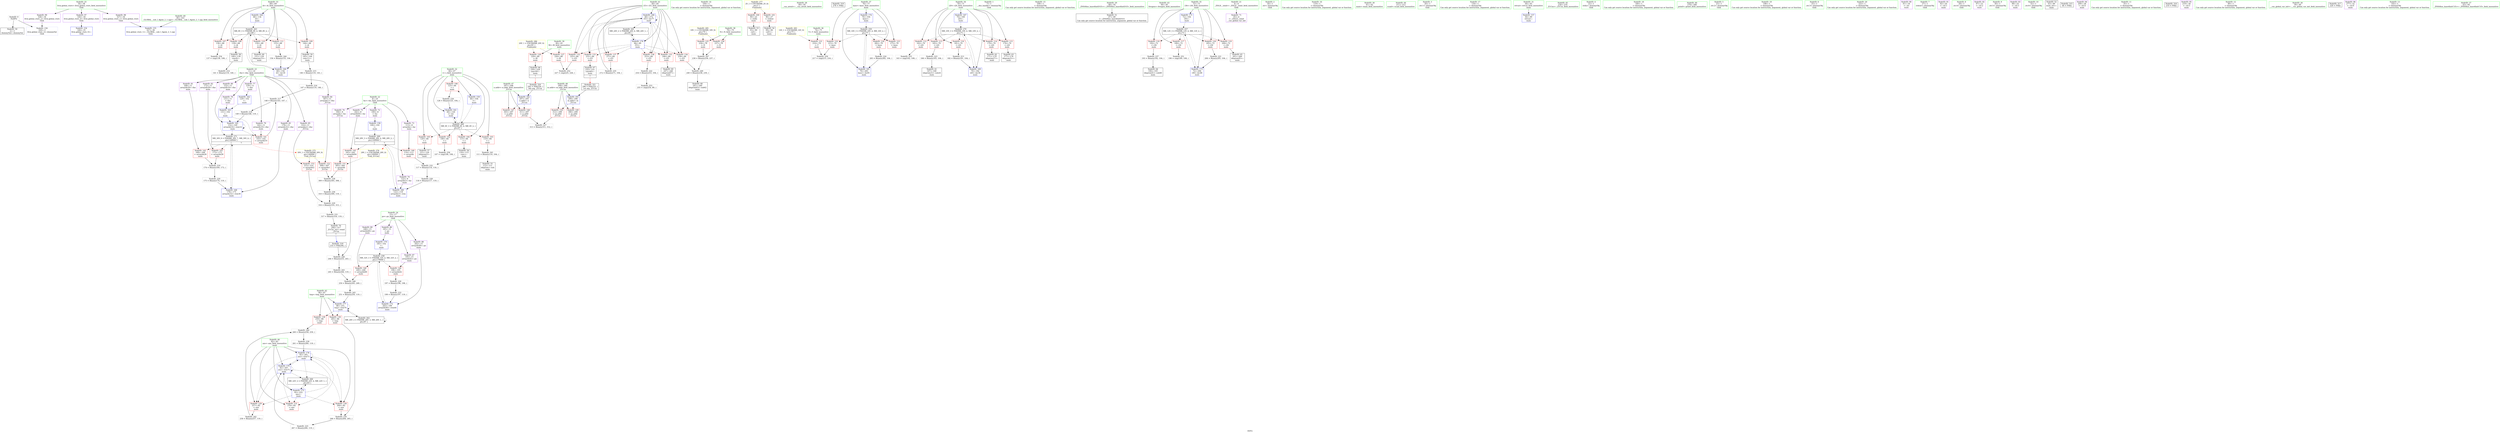 digraph "SVFG" {
	label="SVFG";

	Node0x559772ad4810 [shape=record,color=grey,label="{NodeID: 0\nNullPtr}"];
	Node0x559772ad4810 -> Node0x559772af4150[style=solid];
	Node0x559772ad4810 -> Node0x559772afa8e0[style=solid];
	Node0x559772b0df00 [shape=record,color=black,label="{NodeID: 263\nMR_8V_3 = PHI(MR_8V_4, MR_8V_2, )\npts\{69 \}\n}"];
	Node0x559772b0df00 -> Node0x559772af38e0[style=dashed];
	Node0x559772b0df00 -> Node0x559772af39b0[style=dashed];
	Node0x559772b0df00 -> Node0x559772af3a80[style=dashed];
	Node0x559772b0df00 -> Node0x559772af3b50[style=dashed];
	Node0x559772b0df00 -> Node0x559772af3c20[style=dashed];
	Node0x559772b0df00 -> Node0x559772afb130[style=dashed];
	Node0x559772afbc90 [shape=record,color=blue,label="{NodeID: 180\n84\<--272\ni55\<--inc77\nmain\n}"];
	Node0x559772afbc90 -> Node0x559772af9500[style=dashed];
	Node0x559772afbc90 -> Node0x559772af95d0[style=dashed];
	Node0x559772afbc90 -> Node0x559772af96a0[style=dashed];
	Node0x559772afbc90 -> Node0x559772af9770[style=dashed];
	Node0x559772afbc90 -> Node0x559772af9840[style=dashed];
	Node0x559772afbc90 -> Node0x559772af9910[style=dashed];
	Node0x559772afbc90 -> Node0x559772afbc90[style=dashed];
	Node0x559772afbc90 -> Node0x559772b0d500[style=dashed];
	Node0x559772af3030 [shape=record,color=purple,label="{NodeID: 97\n326\<--34\nllvm.global_ctors_0\<--llvm.global_ctors\nGlob }"];
	Node0x559772af3030 -> Node0x559772afa6e0[style=solid];
	Node0x559772ae46a0 [shape=record,color=green,label="{NodeID: 14\n104\<--1\n\<--dummyObj\nCan only get source location for instruction, argument, global var or function.}"];
	Node0x559772b11ec0 [shape=record,color=yellow,style=double,label="{NodeID: 277\n2V_1 = ENCHI(MR_2V_0)\npts\{1 \}\nFun[main]}"];
	Node0x559772b11ec0 -> Node0x559772af3330[style=dashed];
	Node0x559772b11ec0 -> Node0x559772af3400[style=dashed];
	Node0x559772af3c20 [shape=record,color=red,label="{NodeID: 111\n155\<--68\n\<--i4\nmain\n}"];
	Node0x559772af3c20 -> Node0x559772af7760[style=solid];
	Node0x559772af1dd0 [shape=record,color=green,label="{NodeID: 28\n49\<--50\n__cxa_atexit\<--__cxa_atexit_field_insensitive\n}"];
	Node0x559772af8f50 [shape=record,color=red,label="{NodeID: 125\n236\<--78\n\<--N\nmain\n}"];
	Node0x559772af8f50 -> Node0x559772af7be0[style=solid];
	Node0x559772af29c0 [shape=record,color=green,label="{NodeID: 42\n86\<--87\ntmp\<--tmp_field_insensitive\nmain\n}"];
	Node0x559772af29c0 -> Node0x559772af99e0[style=solid];
	Node0x559772af29c0 -> Node0x559772af9ab0[style=solid];
	Node0x559772af29c0 -> Node0x559772afba20[style=solid];
	Node0x559772aff830 [shape=record,color=grey,label="{NodeID: 222\n254 = Binary(253, 104, )\n}"];
	Node0x559772aff830 -> Node0x559772af84e0[style=solid];
	Node0x559772af9ab0 [shape=record,color=red,label="{NodeID: 139\n265\<--86\n\<--tmp\nmain\n}"];
	Node0x559772af9ab0 -> Node0x559772b00430[style=solid];
	Node0x559772af4690 [shape=record,color=black,label="{NodeID: 56\n116\<--115\nconv\<--\nmain\n}"];
	Node0x559772af4690 -> Node0x559772b00730[style=solid];
	Node0x559772b1fef0 [shape=record,color=black,label="{NodeID: 319\n278 = PHI()\n}"];
	Node0x559772b00d30 [shape=record,color=grey,label="{NodeID: 236\n310 = Binary(309, 119, )\n}"];
	Node0x559772b00d30 -> Node0x559772b002b0[style=solid];
	Node0x559772afa610 [shape=record,color=red,label="{NodeID: 153\n315\<--314\n\<--arrayidx2\n_Z1Cxx\n}"];
	Node0x559772afa610 -> Node0x559772b002b0[style=solid];
	Node0x559772af51f0 [shape=record,color=black,label="{NodeID: 70\n294\<--317\n_Z1Cxx_ret\<--rem4\n_Z1Cxx\n|{<s0>7}}"];
	Node0x559772af51f0:s0 -> Node0x559772b1fd00[style=solid,color=blue];
	Node0x559772af8060 [shape=record,color=grey,label="{NodeID: 250\n217 = cmp(215, 216, )\n}"];
	Node0x559772afb200 [shape=record,color=blue,label="{NodeID: 167\n70\<--160\ni20\<--\nmain\n}"];
	Node0x559772afb200 -> Node0x559772b10200[style=dashed];
	Node0x559772af5d50 [shape=record,color=purple,label="{NodeID: 84\n307\<--11\narrayidx1\<--ifac\n_Z1Cxx\n}"];
	Node0x559772af5d50 -> Node0x559772afa540[style=solid];
	Node0x559772ad8850 [shape=record,color=green,label="{NodeID: 1\n7\<--1\n__dso_handle\<--dummyObj\nGlob }"];
	Node0x559772afbd60 [shape=record,color=blue,label="{NodeID: 181\n76\<--283\nkase\<--inc81\nmain\n}"];
	Node0x559772afbd60 -> Node0x559772b0cb00[style=dashed];
	Node0x559772af3130 [shape=record,color=purple,label="{NodeID: 98\n327\<--34\nllvm.global_ctors_1\<--llvm.global_ctors\nGlob }"];
	Node0x559772af3130 -> Node0x559772afa7e0[style=solid];
	Node0x559772ae47a0 [shape=record,color=green,label="{NodeID: 15\n108\<--1\n\<--dummyObj\nCan only get source location for instruction, argument, global var or function.}"];
	Node0x559772af3cf0 [shape=record,color=red,label="{NodeID: 112\n162\<--70\n\<--i20\nmain\n}"];
	Node0x559772af3cf0 -> Node0x559772b039c0[style=solid];
	Node0x559772af1ed0 [shape=record,color=green,label="{NodeID: 29\n48\<--54\n_ZNSt8ios_base4InitD1Ev\<--_ZNSt8ios_base4InitD1Ev_field_insensitive\n}"];
	Node0x559772af1ed0 -> Node0x559772af4250[style=solid];
	Node0x559772af9020 [shape=record,color=red,label="{NodeID: 126\n237\<--78\n\<--N\nmain\n}"];
	Node0x559772af9020 -> Node0x559772af7be0[style=solid];
	Node0x559772af2a90 [shape=record,color=green,label="{NodeID: 43\n94\<--95\nfreopen\<--freopen_field_insensitive\n}"];
	Node0x559772aff9b0 [shape=record,color=grey,label="{NodeID: 223\n166 = Binary(165, 104, )\n}"];
	Node0x559772aff9b0 -> Node0x559772af4aa0[style=solid];
	Node0x559772af9b80 [shape=record,color=red,label="{NodeID: 140\n114\<--113\n\<--arrayidx\nmain\n}"];
	Node0x559772af9b80 -> Node0x559772b00730[style=solid];
	Node0x559772af4760 [shape=record,color=black,label="{NodeID: 57\n121\<--120\nidxprom2\<--\nmain\n}"];
	Node0x559772b1ffc0 [shape=record,color=black,label="{NodeID: 320\n295 = PHI(230, )\n0th arg _Z1Cxx }"];
	Node0x559772b1ffc0 -> Node0x559772afbe30[style=solid];
	Node0x559772b00eb0 [shape=record,color=grey,label="{NodeID: 237\n193 = Binary(192, 104, )\n}"];
	Node0x559772b00eb0 -> Node0x559772af4d10[style=solid];
	Node0x559772afa6e0 [shape=record,color=blue,label="{NodeID: 154\n326\<--35\nllvm.global_ctors_0\<--\nGlob }"];
	Node0x559772af52c0 [shape=record,color=purple,label="{NodeID: 71\n45\<--4\n\<--_ZStL8__ioinit\n__cxx_global_var_init\n}"];
	Node0x559772af81e0 [shape=record,color=grey,label="{NodeID: 251\n190 = cmp(189, 108, )\n}"];
	Node0x559772afb2d0 [shape=record,color=blue,label="{NodeID: 168\n178\<--175\narrayidx32\<--rem30\nmain\n}"];
	Node0x559772afb2d0 -> Node0x559772b10700[style=dashed];
	Node0x559772af5e20 [shape=record,color=purple,label="{NodeID: 85\n314\<--11\narrayidx2\<--ifac\n_Z1Cxx\n}"];
	Node0x559772af5e20 -> Node0x559772afa610[style=solid];
	Node0x559772ad5170 [shape=record,color=green,label="{NodeID: 2\n18\<--1\n.str\<--dummyObj\nGlob }"];
	Node0x559772afbe30 [shape=record,color=blue,label="{NodeID: 182\n297\<--295\nn.addr\<--n\n_Z1Cxx\n}"];
	Node0x559772afbe30 -> Node0x559772afa130[style=dashed];
	Node0x559772afbe30 -> Node0x559772afa200[style=dashed];
	Node0x559772af3230 [shape=record,color=purple,label="{NodeID: 99\n328\<--34\nllvm.global_ctors_2\<--llvm.global_ctors\nGlob }"];
	Node0x559772af3230 -> Node0x559772afa8e0[style=solid];
	Node0x559772ae48a0 [shape=record,color=green,label="{NodeID: 16\n119\<--1\n\<--dummyObj\nCan only get source location for instruction, argument, global var or function.}"];
	Node0x559772af3dc0 [shape=record,color=red,label="{NodeID: 113\n165\<--70\n\<--i20\nmain\n}"];
	Node0x559772af3dc0 -> Node0x559772aff9b0[style=solid];
	Node0x559772af1fd0 [shape=record,color=green,label="{NodeID: 30\n61\<--62\nmain\<--main_field_insensitive\n}"];
	Node0x559772af90f0 [shape=record,color=red,label="{NodeID: 127\n226\<--80\n\<--M\nmain\n}"];
	Node0x559772af90f0 -> Node0x559772af8360[style=solid];
	Node0x559772af2b90 [shape=record,color=green,label="{NodeID: 44\n211\<--212\nscanf\<--scanf_field_insensitive\n}"];
	Node0x559772affb30 [shape=record,color=grey,label="{NodeID: 224\n283 = Binary(282, 104, )\n}"];
	Node0x559772affb30 -> Node0x559772afbd60[style=solid];
	Node0x559772af9c50 [shape=record,color=red,label="{NodeID: 141\n143\<--142\n\<--arrayidx10\nmain\n}"];
	Node0x559772af9c50 -> Node0x559772aff0b0[style=solid];
	Node0x559772af4830 [shape=record,color=black,label="{NodeID: 58\n140\<--139\nconv8\<--\nmain\n}"];
	Node0x559772af4830 -> Node0x559772afec30[style=solid];
	Node0x559772b200f0 [shape=record,color=black,label="{NodeID: 321\n296 = PHI(232, )\n1st arg _Z1Cxx }"];
	Node0x559772b200f0 -> Node0x559772afbf00[style=solid];
	Node0x559772b01030 [shape=record,color=grey,label="{NodeID: 238\n309 = Binary(305, 308, )\n}"];
	Node0x559772b01030 -> Node0x559772b00d30[style=solid];
	Node0x559772afa7e0 [shape=record,color=blue,label="{NodeID: 155\n327\<--36\nllvm.global_ctors_1\<--_GLOBAL__sub_I_Aguin_2_1.cpp\nGlob }"];
	Node0x559772af5390 [shape=record,color=purple,label="{NodeID: 72\n100\<--8\n\<--fac\nmain\n}"];
	Node0x559772af5390 -> Node0x559772afaab0[style=solid];
	Node0x559772af8360 [shape=record,color=grey,label="{NodeID: 252\n227 = cmp(225, 226, )\n}"];
	Node0x559772afb3a0 [shape=record,color=blue,label="{NodeID: 169\n70\<--182\ni20\<--inc34\nmain\n}"];
	Node0x559772afb3a0 -> Node0x559772b10200[style=dashed];
	Node0x559772af5ef0 [shape=record,color=purple,label="{NodeID: 86\n185\<--15\n\<--po\nmain\n}"];
	Node0x559772af5ef0 -> Node0x559772afb470[style=solid];
	Node0x559772ad5200 [shape=record,color=green,label="{NodeID: 3\n20\<--1\n.str.1\<--dummyObj\nGlob }"];
	Node0x559772afbf00 [shape=record,color=blue,label="{NodeID: 183\n299\<--296\nm.addr\<--m\n_Z1Cxx\n}"];
	Node0x559772afbf00 -> Node0x559772afa2d0[style=dashed];
	Node0x559772afbf00 -> Node0x559772afa3a0[style=dashed];
	Node0x559772af3330 [shape=record,color=red,label="{NodeID: 100\n90\<--22\n\<--stdin\nmain\n}"];
	Node0x559772af3330 -> Node0x559772af4420[style=solid];
	Node0x559772ae49a0 [shape=record,color=green,label="{NodeID: 17\n134\<--1\n\<--dummyObj\nCan only get source location for instruction, argument, global var or function.}"];
	Node0x559772af3e90 [shape=record,color=red,label="{NodeID: 114\n170\<--70\n\<--i20\nmain\n}"];
	Node0x559772af3e90 -> Node0x559772af4b70[style=solid];
	Node0x559772af20d0 [shape=record,color=green,label="{NodeID: 31\n64\<--65\nretval\<--retval_field_insensitive\nmain\n}"];
	Node0x559772af20d0 -> Node0x559772afa9e0[style=solid];
	Node0x559772af91c0 [shape=record,color=red,label="{NodeID: 128\n229\<--80\n\<--M\nmain\n}"];
	Node0x559772af91c0 -> Node0x559772af4eb0[style=solid];
	Node0x559772af2c90 [shape=record,color=green,label="{NodeID: 45\n234\<--235\n_Z1Cxx\<--_Z1Cxx_field_insensitive\n}"];
	Node0x559772affcb0 [shape=record,color=grey,label="{NodeID: 225\n267 = Binary(266, 119, )\n}"];
	Node0x559772affcb0 -> Node0x559772afbbc0[style=solid];
	Node0x559772af9d20 [shape=record,color=red,label="{NodeID: 142\n169\<--168\n\<--arrayidx26\nmain\n}"];
	Node0x559772af9d20 -> Node0x559772aff3b0[style=solid];
	Node0x559772af4900 [shape=record,color=black,label="{NodeID: 59\n145\<--144\nconv11\<--\nmain\n}"];
	Node0x559772af4900 -> Node0x559772afedb0[style=solid];
	Node0x559772b011b0 [shape=record,color=grey,label="{NodeID: 239\n261 = Binary(260, 119, )\n}"];
	Node0x559772b011b0 -> Node0x559772afbaf0[style=solid];
	Node0x559772afa8e0 [shape=record,color=blue, style = dotted,label="{NodeID: 156\n328\<--3\nllvm.global_ctors_2\<--dummyVal\nGlob }"];
	Node0x559772af5460 [shape=record,color=purple,label="{NodeID: 73\n113\<--8\narrayidx\<--fac\nmain\n}"];
	Node0x559772af5460 -> Node0x559772af9b80[style=solid];
	Node0x559772af84e0 [shape=record,color=grey,label="{NodeID: 253\n255 = cmp(254, 89, )\n}"];
	Node0x559772afb470 [shape=record,color=blue,label="{NodeID: 170\n185\<--102\n\<--\nmain\n}"];
	Node0x559772afb470 -> Node0x559772b0c600[style=dashed];
	Node0x559772af5fc0 [shape=record,color=purple,label="{NodeID: 87\n195\<--15\narrayidx42\<--po\nmain\n}"];
	Node0x559772af5fc0 -> Node0x559772af9ec0[style=solid];
	Node0x559772ad5290 [shape=record,color=green,label="{NodeID: 4\n22\<--1\nstdin\<--dummyObj\nGlob }"];
	Node0x559772af3400 [shape=record,color=red,label="{NodeID: 101\n96\<--27\n\<--stdout\nmain\n}"];
	Node0x559772af3400 -> Node0x559772af44f0[style=solid];
	Node0x559772ae4aa0 [shape=record,color=green,label="{NodeID: 18\n160\<--1\n\<--dummyObj\nCan only get source location for instruction, argument, global var or function.}"];
	Node0x559772af8730 [shape=record,color=red,label="{NodeID: 115\n176\<--70\n\<--i20\nmain\n}"];
	Node0x559772af8730 -> Node0x559772af4c40[style=solid];
	Node0x559772af21a0 [shape=record,color=green,label="{NodeID: 32\n66\<--67\ni\<--i_field_insensitive\nmain\n}"];
	Node0x559772af21a0 -> Node0x559772af34d0[style=solid];
	Node0x559772af21a0 -> Node0x559772af35a0[style=solid];
	Node0x559772af21a0 -> Node0x559772af3670[style=solid];
	Node0x559772af21a0 -> Node0x559772af3740[style=solid];
	Node0x559772af21a0 -> Node0x559772af3810[style=solid];
	Node0x559772af21a0 -> Node0x559772afab80[style=solid];
	Node0x559772af21a0 -> Node0x559772afad20[style=solid];
	Node0x559772af9290 [shape=record,color=red,label="{NodeID: 129\n257\<--82\n\<--ans\nmain\n}"];
	Node0x559772af9290 -> Node0x559772b01630[style=solid];
	Node0x559772af2d90 [shape=record,color=green,label="{NodeID: 46\n279\<--280\nprintf\<--printf_field_insensitive\n}"];
	Node0x559772affe30 [shape=record,color=grey,label="{NodeID: 226\n197 = Binary(196, 198, )\n}"];
	Node0x559772affe30 -> Node0x559772b008b0[style=solid];
	Node0x559772af9df0 [shape=record,color=red,label="{NodeID: 143\n173\<--172\n\<--arrayidx28\nmain\n}"];
	Node0x559772af9df0 -> Node0x559772aff3b0[style=solid];
	Node0x559772af49d0 [shape=record,color=black,label="{NodeID: 60\n151\<--150\nidxprom15\<--\nmain\n}"];
	Node0x559772b01330 [shape=record,color=grey,label="{NodeID: 240\n260 = Binary(258, 259, )\n}"];
	Node0x559772b01330 -> Node0x559772b011b0[style=solid];
	Node0x559772afa9e0 [shape=record,color=blue,label="{NodeID: 157\n64\<--89\nretval\<--\nmain\n}"];
	Node0x559772af5530 [shape=record,color=purple,label="{NodeID: 74\n122\<--8\narrayidx3\<--fac\nmain\n}"];
	Node0x559772af5530 -> Node0x559772afac50[style=solid];
	Node0x559772af8660 [shape=record,color=grey,label="{NodeID: 254\n137 = cmp(136, 108, )\n}"];
	Node0x559772afb540 [shape=record,color=blue,label="{NodeID: 171\n72\<--104\ni36\<--\nmain\n}"];
	Node0x559772afb540 -> Node0x559772b0c100[style=dashed];
	Node0x559772af6090 [shape=record,color=purple,label="{NodeID: 88\n202\<--15\narrayidx46\<--po\nmain\n}"];
	Node0x559772af6090 -> Node0x559772afb610[style=solid];
	Node0x559772ad8610 [shape=record,color=green,label="{NodeID: 5\n23\<--1\n.str.2\<--dummyObj\nGlob }"];
	Node0x559772b0f800 [shape=record,color=black,label="{NodeID: 268\nMR_6V_3 = PHI(MR_6V_4, MR_6V_2, )\npts\{67 \}\n}"];
	Node0x559772b0f800 -> Node0x559772af34d0[style=dashed];
	Node0x559772b0f800 -> Node0x559772af35a0[style=dashed];
	Node0x559772b0f800 -> Node0x559772af3670[style=dashed];
	Node0x559772b0f800 -> Node0x559772af3740[style=dashed];
	Node0x559772b0f800 -> Node0x559772af3810[style=dashed];
	Node0x559772b0f800 -> Node0x559772afad20[style=dashed];
	Node0x559772af34d0 [shape=record,color=red,label="{NodeID: 102\n106\<--66\n\<--i\nmain\n}"];
	Node0x559772af34d0 -> Node0x559772b03b40[style=solid];
	Node0x559772ae4ba0 [shape=record,color=green,label="{NodeID: 19\n198\<--1\n\<--dummyObj\nCan only get source location for instruction, argument, global var or function.}"];
	Node0x559772af8800 [shape=record,color=red,label="{NodeID: 116\n181\<--70\n\<--i20\nmain\n}"];
	Node0x559772af8800 -> Node0x559772afeaf0[style=solid];
	Node0x559772af2270 [shape=record,color=green,label="{NodeID: 33\n68\<--69\ni4\<--i4_field_insensitive\nmain\n}"];
	Node0x559772af2270 -> Node0x559772af38e0[style=solid];
	Node0x559772af2270 -> Node0x559772af39b0[style=solid];
	Node0x559772af2270 -> Node0x559772af3a80[style=solid];
	Node0x559772af2270 -> Node0x559772af3b50[style=solid];
	Node0x559772af2270 -> Node0x559772af3c20[style=solid];
	Node0x559772af2270 -> Node0x559772afaf90[style=solid];
	Node0x559772af2270 -> Node0x559772afb130[style=solid];
	Node0x559772afeaf0 [shape=record,color=grey,label="{NodeID: 213\n182 = Binary(181, 104, )\n}"];
	Node0x559772afeaf0 -> Node0x559772afb3a0[style=solid];
	Node0x559772af9360 [shape=record,color=red,label="{NodeID: 130\n264\<--82\n\<--ans\nmain\n}"];
	Node0x559772af9360 -> Node0x559772b00430[style=solid];
	Node0x559772af2e90 [shape=record,color=green,label="{NodeID: 47\n297\<--298\nn.addr\<--n.addr_field_insensitive\n_Z1Cxx\n}"];
	Node0x559772af2e90 -> Node0x559772afa130[style=solid];
	Node0x559772af2e90 -> Node0x559772afa200[style=solid];
	Node0x559772af2e90 -> Node0x559772afbe30[style=solid];
	Node0x559772afffb0 [shape=record,color=grey,label="{NodeID: 227\n313 = Binary(311, 312, )\n}"];
	Node0x559772af9ec0 [shape=record,color=red,label="{NodeID: 144\n196\<--195\n\<--arrayidx42\nmain\n}"];
	Node0x559772af9ec0 -> Node0x559772affe30[style=solid];
	Node0x559772af4aa0 [shape=record,color=black,label="{NodeID: 61\n167\<--166\nidxprom25\<--sub24\nmain\n}"];
	Node0x559772b014b0 [shape=record,color=grey,label="{NodeID: 241\n111 = Binary(110, 104, )\n}"];
	Node0x559772b014b0 -> Node0x559772af45c0[style=solid];
	Node0x559772afaab0 [shape=record,color=blue,label="{NodeID: 158\n100\<--102\n\<--\nmain\n}"];
	Node0x559772afaab0 -> Node0x559772b0fd00[style=dashed];
	Node0x559772af5600 [shape=record,color=purple,label="{NodeID: 75\n242\<--8\narrayidx64\<--fac\nmain\n}"];
	Node0x559772af5600 -> Node0x559772af9f90[style=solid];
	Node0x559772b039c0 [shape=record,color=grey,label="{NodeID: 255\n163 = cmp(162, 108, )\n}"];
	Node0x559772afb610 [shape=record,color=blue,label="{NodeID: 172\n202\<--199\narrayidx46\<--rem44\nmain\n}"];
	Node0x559772afb610 -> Node0x559772b0c600[style=dashed];
	Node0x559772af6160 [shape=record,color=purple,label="{NodeID: 89\n248\<--15\narrayidx68\<--po\nmain\n}"];
	Node0x559772af6160 -> Node0x559772afa060[style=solid];
	Node0x559772ad86a0 [shape=record,color=green,label="{NodeID: 6\n25\<--1\n.str.3\<--dummyObj\nGlob }"];
	Node0x559772b0fd00 [shape=record,color=black,label="{NodeID: 269\nMR_28V_3 = PHI(MR_28V_4, MR_28V_2, )\npts\{100000 \}\n|{|<s3>7}}"];
	Node0x559772b0fd00 -> Node0x559772af9b80[style=dashed];
	Node0x559772b0fd00 -> Node0x559772af9f90[style=dashed];
	Node0x559772b0fd00 -> Node0x559772afac50[style=dashed];
	Node0x559772b0fd00:s3 -> Node0x559772b11de0[style=dashed,color=red];
	Node0x559772af35a0 [shape=record,color=red,label="{NodeID: 103\n110\<--66\n\<--i\nmain\n}"];
	Node0x559772af35a0 -> Node0x559772b014b0[style=solid];
	Node0x559772ae4ca0 [shape=record,color=green,label="{NodeID: 20\n222\<--1\n\<--dummyObj\nCan only get source location for instruction, argument, global var or function.}"];
	Node0x559772b12c40 [shape=record,color=yellow,style=double,label="{NodeID: 283\n14V_1 = ENCHI(MR_14V_0)\npts\{75 \}\nFun[main]}"];
	Node0x559772b12c40 -> Node0x559772af8c10[style=dashed];
	Node0x559772af88d0 [shape=record,color=red,label="{NodeID: 117\n189\<--72\n\<--i36\nmain\n}"];
	Node0x559772af88d0 -> Node0x559772af81e0[style=solid];
	Node0x559772af2340 [shape=record,color=green,label="{NodeID: 34\n70\<--71\ni20\<--i20_field_insensitive\nmain\n}"];
	Node0x559772af2340 -> Node0x559772af3cf0[style=solid];
	Node0x559772af2340 -> Node0x559772af3dc0[style=solid];
	Node0x559772af2340 -> Node0x559772af3e90[style=solid];
	Node0x559772af2340 -> Node0x559772af8730[style=solid];
	Node0x559772af2340 -> Node0x559772af8800[style=solid];
	Node0x559772af2340 -> Node0x559772afb200[style=solid];
	Node0x559772af2340 -> Node0x559772afb3a0[style=solid];
	Node0x559772afec30 [shape=record,color=grey,label="{NodeID: 214\n141 = Binary(119, 140, )\n}"];
	Node0x559772af9430 [shape=record,color=red,label="{NodeID: 131\n276\<--82\n\<--ans\nmain\n}"];
	Node0x559772af3f80 [shape=record,color=green,label="{NodeID: 48\n299\<--300\nm.addr\<--m.addr_field_insensitive\n_Z1Cxx\n}"];
	Node0x559772af3f80 -> Node0x559772afa2d0[style=solid];
	Node0x559772af3f80 -> Node0x559772afa3a0[style=solid];
	Node0x559772af3f80 -> Node0x559772afbf00[style=solid];
	Node0x559772b00130 [shape=record,color=grey,label="{NodeID: 228\n118 = Binary(117, 119, )\n}"];
	Node0x559772b00130 -> Node0x559772afac50[style=solid];
	Node0x559772af9f90 [shape=record,color=red,label="{NodeID: 145\n243\<--242\n\<--arrayidx64\nmain\n}"];
	Node0x559772af9f90 -> Node0x559772af7d60[style=solid];
	Node0x559772af4b70 [shape=record,color=black,label="{NodeID: 62\n171\<--170\nidxprom27\<--\nmain\n}"];
	Node0x559772b01630 [shape=record,color=grey,label="{NodeID: 242\n258 = Binary(257, 119, )\n}"];
	Node0x559772b01630 -> Node0x559772b01330[style=solid];
	Node0x559772afab80 [shape=record,color=blue,label="{NodeID: 159\n66\<--104\ni\<--\nmain\n}"];
	Node0x559772afab80 -> Node0x559772b0f800[style=dashed];
	Node0x559772af56d0 [shape=record,color=purple,label="{NodeID: 76\n304\<--8\narrayidx\<--fac\n_Z1Cxx\n}"];
	Node0x559772af56d0 -> Node0x559772afa470[style=solid];
	Node0x559772b03b40 [shape=record,color=grey,label="{NodeID: 256\n107 = cmp(106, 108, )\n}"];
	Node0x559772afb6e0 [shape=record,color=blue,label="{NodeID: 173\n72\<--206\ni36\<--inc48\nmain\n}"];
	Node0x559772afb6e0 -> Node0x559772b0c100[style=dashed];
	Node0x559772af6230 [shape=record,color=purple,label="{NodeID: 90\n91\<--18\n\<--.str\nmain\n}"];
	Node0x559772ad8730 [shape=record,color=green,label="{NodeID: 7\n27\<--1\nstdout\<--dummyObj\nGlob }"];
	Node0x559772b10200 [shape=record,color=black,label="{NodeID: 270\nMR_10V_3 = PHI(MR_10V_4, MR_10V_2, )\npts\{71 \}\n}"];
	Node0x559772b10200 -> Node0x559772af3cf0[style=dashed];
	Node0x559772b10200 -> Node0x559772af3dc0[style=dashed];
	Node0x559772b10200 -> Node0x559772af3e90[style=dashed];
	Node0x559772b10200 -> Node0x559772af8730[style=dashed];
	Node0x559772b10200 -> Node0x559772af8800[style=dashed];
	Node0x559772b10200 -> Node0x559772afb3a0[style=dashed];
	Node0x559772af3670 [shape=record,color=red,label="{NodeID: 104\n115\<--66\n\<--i\nmain\n}"];
	Node0x559772af3670 -> Node0x559772af4690[style=solid];
	Node0x559772ae4da0 [shape=record,color=green,label="{NodeID: 21\n4\<--6\n_ZStL8__ioinit\<--_ZStL8__ioinit_field_insensitive\nGlob }"];
	Node0x559772ae4da0 -> Node0x559772af52c0[style=solid];
	Node0x559772af89a0 [shape=record,color=red,label="{NodeID: 118\n192\<--72\n\<--i36\nmain\n}"];
	Node0x559772af89a0 -> Node0x559772b00eb0[style=solid];
	Node0x559772af2410 [shape=record,color=green,label="{NodeID: 35\n72\<--73\ni36\<--i36_field_insensitive\nmain\n}"];
	Node0x559772af2410 -> Node0x559772af88d0[style=solid];
	Node0x559772af2410 -> Node0x559772af89a0[style=solid];
	Node0x559772af2410 -> Node0x559772af8a70[style=solid];
	Node0x559772af2410 -> Node0x559772af8b40[style=solid];
	Node0x559772af2410 -> Node0x559772afb540[style=solid];
	Node0x559772af2410 -> Node0x559772afb6e0[style=solid];
	Node0x559772afedb0 [shape=record,color=grey,label="{NodeID: 215\n146 = Binary(119, 145, )\n}"];
	Node0x559772afedb0 -> Node0x559772afef30[style=solid];
	Node0x559772af9500 [shape=record,color=red,label="{NodeID: 132\n225\<--84\n\<--i55\nmain\n}"];
	Node0x559772af9500 -> Node0x559772af8360[style=solid];
	Node0x559772af4050 [shape=record,color=green,label="{NodeID: 49\n36\<--322\n_GLOBAL__sub_I_Aguin_2_1.cpp\<--_GLOBAL__sub_I_Aguin_2_1.cpp_field_insensitive\n}"];
	Node0x559772af4050 -> Node0x559772afa7e0[style=solid];
	Node0x559772b002b0 [shape=record,color=grey,label="{NodeID: 229\n316 = Binary(310, 315, )\n}"];
	Node0x559772b002b0 -> Node0x559772b005b0[style=solid];
	Node0x559772afa060 [shape=record,color=red,label="{NodeID: 146\n249\<--248\n\<--arrayidx68\nmain\n}"];
	Node0x559772afa060 -> Node0x559772af7a60[style=solid];
	Node0x559772af4c40 [shape=record,color=black,label="{NodeID: 63\n177\<--176\nidxprom31\<--\nmain\n}"];
	Node0x559772b017b0 [shape=record,color=grey,label="{NodeID: 243\n245 = Binary(244, 119, )\n}"];
	Node0x559772b017b0 -> Node0x559772af7a60[style=solid];
	Node0x559772afac50 [shape=record,color=blue,label="{NodeID: 160\n122\<--118\narrayidx3\<--rem\nmain\n}"];
	Node0x559772afac50 -> Node0x559772b0fd00[style=dashed];
	Node0x559772af57a0 [shape=record,color=purple,label="{NodeID: 77\n129\<--11\n\<--ifac\nmain\n}"];
	Node0x559772af57a0 -> Node0x559772afadf0[style=solid];
	Node0x559772b0c100 [shape=record,color=black,label="{NodeID: 257\nMR_12V_3 = PHI(MR_12V_4, MR_12V_2, )\npts\{73 \}\n}"];
	Node0x559772b0c100 -> Node0x559772af88d0[style=dashed];
	Node0x559772b0c100 -> Node0x559772af89a0[style=dashed];
	Node0x559772b0c100 -> Node0x559772af8a70[style=dashed];
	Node0x559772b0c100 -> Node0x559772af8b40[style=dashed];
	Node0x559772b0c100 -> Node0x559772afb6e0[style=dashed];
	Node0x559772afb7b0 [shape=record,color=blue,label="{NodeID: 174\n76\<--104\nkase\<--\nmain\n}"];
	Node0x559772afb7b0 -> Node0x559772b0cb00[style=dashed];
	Node0x559772af6300 [shape=record,color=purple,label="{NodeID: 91\n92\<--20\n\<--.str.1\nmain\n}"];
	Node0x559772ad49b0 [shape=record,color=green,label="{NodeID: 8\n28\<--1\n.str.4\<--dummyObj\nGlob }"];
	Node0x559772b10700 [shape=record,color=black,label="{NodeID: 271\nMR_30V_6 = PHI(MR_30V_7, MR_30V_4, )\npts\{140000 \}\n|{|<s3>7}}"];
	Node0x559772b10700 -> Node0x559772af9d20[style=dashed];
	Node0x559772b10700 -> Node0x559772af9df0[style=dashed];
	Node0x559772b10700 -> Node0x559772afb2d0[style=dashed];
	Node0x559772b10700:s3 -> Node0x559772b11d00[style=dashed,color=red];
	Node0x559772af3740 [shape=record,color=red,label="{NodeID: 105\n120\<--66\n\<--i\nmain\n}"];
	Node0x559772af3740 -> Node0x559772af4760[style=solid];
	Node0x559772ae4ea0 [shape=record,color=green,label="{NodeID: 22\n8\<--10\nfac\<--fac_field_insensitive\nGlob }"];
	Node0x559772ae4ea0 -> Node0x559772af5390[style=solid];
	Node0x559772ae4ea0 -> Node0x559772af5460[style=solid];
	Node0x559772ae4ea0 -> Node0x559772af5530[style=solid];
	Node0x559772ae4ea0 -> Node0x559772af5600[style=solid];
	Node0x559772ae4ea0 -> Node0x559772af56d0[style=solid];
	Node0x559772b12e00 [shape=record,color=yellow,style=double,label="{NodeID: 285\n18V_1 = ENCHI(MR_18V_0)\npts\{79 \}\nFun[main]}"];
	Node0x559772b12e00 -> Node0x559772af8f50[style=dashed];
	Node0x559772b12e00 -> Node0x559772af9020[style=dashed];
	Node0x559772af8a70 [shape=record,color=red,label="{NodeID: 119\n200\<--72\n\<--i36\nmain\n}"];
	Node0x559772af8a70 -> Node0x559772af4de0[style=solid];
	Node0x559772af24e0 [shape=record,color=green,label="{NodeID: 36\n74\<--75\nT\<--T_field_insensitive\nmain\n}"];
	Node0x559772af24e0 -> Node0x559772af8c10[style=solid];
	Node0x559772afef30 [shape=record,color=grey,label="{NodeID: 216\n147 = Binary(119, 146, )\n}"];
	Node0x559772afef30 -> Node0x559772aff0b0[style=solid];
	Node0x559772af95d0 [shape=record,color=red,label="{NodeID: 133\n231\<--84\n\<--i55\nmain\n}"];
	Node0x559772af95d0 -> Node0x559772af4f80[style=solid];
	Node0x559772af4150 [shape=record,color=black,label="{NodeID: 50\n2\<--3\ndummyVal\<--dummyVal\n}"];
	Node0x559772b00430 [shape=record,color=grey,label="{NodeID: 230\n266 = Binary(264, 265, )\n}"];
	Node0x559772b00430 -> Node0x559772affcb0[style=solid];
	Node0x559772afa130 [shape=record,color=red,label="{NodeID: 147\n303\<--297\n\<--n.addr\n_Z1Cxx\n}"];
	Node0x559772af4d10 [shape=record,color=black,label="{NodeID: 64\n194\<--193\nidxprom41\<--sub40\nmain\n}"];
	Node0x559772af7760 [shape=record,color=grey,label="{NodeID: 244\n156 = Binary(155, 104, )\n}"];
	Node0x559772af7760 -> Node0x559772afb130[style=solid];
	Node0x559772afad20 [shape=record,color=blue,label="{NodeID: 161\n66\<--126\ni\<--inc\nmain\n}"];
	Node0x559772afad20 -> Node0x559772b0f800[style=dashed];
	Node0x559772af5870 [shape=record,color=purple,label="{NodeID: 78\n131\<--11\n\<--ifac\nmain\n}"];
	Node0x559772af5870 -> Node0x559772afaec0[style=solid];
	Node0x559772b0c600 [shape=record,color=black,label="{NodeID: 258\nMR_32V_3 = PHI(MR_32V_4, MR_32V_2, )\npts\{170000 \}\n}"];
	Node0x559772b0c600 -> Node0x559772af9ec0[style=dashed];
	Node0x559772b0c600 -> Node0x559772afa060[style=dashed];
	Node0x559772b0c600 -> Node0x559772afb610[style=dashed];
	Node0x559772afb880 [shape=record,color=blue,label="{NodeID: 175\n82\<--222\nans\<--\nmain\n}"];
	Node0x559772afb880 -> Node0x559772af9290[style=dashed];
	Node0x559772afb880 -> Node0x559772af9360[style=dashed];
	Node0x559772afb880 -> Node0x559772af9430[style=dashed];
	Node0x559772afb880 -> Node0x559772afbaf0[style=dashed];
	Node0x559772afb880 -> Node0x559772afbbc0[style=dashed];
	Node0x559772afb880 -> Node0x559772b0d000[style=dashed];
	Node0x559772af63d0 [shape=record,color=purple,label="{NodeID: 92\n97\<--23\n\<--.str.2\nmain\n}"];
	Node0x559772ad4a40 [shape=record,color=green,label="{NodeID: 9\n30\<--1\n.str.5\<--dummyObj\nGlob }"];
	Node0x559772af3810 [shape=record,color=red,label="{NodeID: 106\n125\<--66\n\<--i\nmain\n}"];
	Node0x559772af3810 -> Node0x559772b00a30[style=solid];
	Node0x559772ae4fa0 [shape=record,color=green,label="{NodeID: 23\n11\<--14\nifac\<--ifac_field_insensitive\nGlob }"];
	Node0x559772ae4fa0 -> Node0x559772af57a0[style=solid];
	Node0x559772ae4fa0 -> Node0x559772af5870[style=solid];
	Node0x559772ae4fa0 -> Node0x559772af5940[style=solid];
	Node0x559772ae4fa0 -> Node0x559772af5a10[style=solid];
	Node0x559772ae4fa0 -> Node0x559772af5ae0[style=solid];
	Node0x559772ae4fa0 -> Node0x559772af5bb0[style=solid];
	Node0x559772ae4fa0 -> Node0x559772af5c80[style=solid];
	Node0x559772ae4fa0 -> Node0x559772af5d50[style=solid];
	Node0x559772ae4fa0 -> Node0x559772af5e20[style=solid];
	Node0x559772b12ee0 [shape=record,color=yellow,style=double,label="{NodeID: 286\n20V_1 = ENCHI(MR_20V_0)\npts\{81 \}\nFun[main]}"];
	Node0x559772b12ee0 -> Node0x559772af90f0[style=dashed];
	Node0x559772b12ee0 -> Node0x559772af91c0[style=dashed];
	Node0x559772af8b40 [shape=record,color=red,label="{NodeID: 120\n205\<--72\n\<--i36\nmain\n}"];
	Node0x559772af8b40 -> Node0x559772aff6b0[style=solid];
	Node0x559772af25b0 [shape=record,color=green,label="{NodeID: 37\n76\<--77\nkase\<--kase_field_insensitive\nmain\n}"];
	Node0x559772af25b0 -> Node0x559772af8ce0[style=solid];
	Node0x559772af25b0 -> Node0x559772af8db0[style=solid];
	Node0x559772af25b0 -> Node0x559772af8e80[style=solid];
	Node0x559772af25b0 -> Node0x559772afb7b0[style=solid];
	Node0x559772af25b0 -> Node0x559772afbd60[style=solid];
	Node0x559772aff0b0 [shape=record,color=grey,label="{NodeID: 217\n148 = Binary(143, 147, )\n}"];
	Node0x559772aff0b0 -> Node0x559772aff230[style=solid];
	Node0x559772af96a0 [shape=record,color=red,label="{NodeID: 134\n239\<--84\n\<--i55\nmain\n}"];
	Node0x559772af96a0 -> Node0x559772af7ee0[style=solid];
	Node0x559772af4250 [shape=record,color=black,label="{NodeID: 51\n47\<--48\n\<--_ZNSt8ios_base4InitD1Ev\nCan only get source location for instruction, argument, global var or function.}"];
	Node0x559772b005b0 [shape=record,color=grey,label="{NodeID: 231\n317 = Binary(316, 119, )\n}"];
	Node0x559772b005b0 -> Node0x559772af51f0[style=solid];
	Node0x559772afa200 [shape=record,color=red,label="{NodeID: 148\n311\<--297\n\<--n.addr\n_Z1Cxx\n}"];
	Node0x559772afa200 -> Node0x559772afffb0[style=solid];
	Node0x559772af4de0 [shape=record,color=black,label="{NodeID: 65\n201\<--200\nidxprom45\<--\nmain\n}"];
	Node0x559772af78e0 [shape=record,color=grey,label="{NodeID: 245\n251 = Binary(250, 119, )\n}"];
	Node0x559772af78e0 -> Node0x559772afba20[style=solid];
	Node0x559772afadf0 [shape=record,color=blue,label="{NodeID: 162\n129\<--102\n\<--\nmain\n}"];
	Node0x559772afadf0 -> Node0x559772afaec0[style=dashed];
	Node0x559772af5940 [shape=record,color=purple,label="{NodeID: 79\n142\<--11\narrayidx10\<--ifac\nmain\n}"];
	Node0x559772af5940 -> Node0x559772af9c50[style=solid];
	Node0x559772b0cb00 [shape=record,color=black,label="{NodeID: 259\nMR_16V_3 = PHI(MR_16V_4, MR_16V_2, )\npts\{77 \}\n}"];
	Node0x559772b0cb00 -> Node0x559772af8ce0[style=dashed];
	Node0x559772b0cb00 -> Node0x559772af8db0[style=dashed];
	Node0x559772b0cb00 -> Node0x559772af8e80[style=dashed];
	Node0x559772b0cb00 -> Node0x559772afbd60[style=dashed];
	Node0x559772afb950 [shape=record,color=blue,label="{NodeID: 176\n84\<--89\ni55\<--\nmain\n}"];
	Node0x559772afb950 -> Node0x559772af9500[style=dashed];
	Node0x559772afb950 -> Node0x559772af95d0[style=dashed];
	Node0x559772afb950 -> Node0x559772af96a0[style=dashed];
	Node0x559772afb950 -> Node0x559772af9770[style=dashed];
	Node0x559772afb950 -> Node0x559772af9840[style=dashed];
	Node0x559772afb950 -> Node0x559772af9910[style=dashed];
	Node0x559772afb950 -> Node0x559772afbc90[style=dashed];
	Node0x559772afb950 -> Node0x559772b0d500[style=dashed];
	Node0x559772af64a0 [shape=record,color=purple,label="{NodeID: 93\n98\<--25\n\<--.str.3\nmain\n}"];
	Node0x559772ad4ad0 [shape=record,color=green,label="{NodeID: 10\n32\<--1\n.str.6\<--dummyObj\nGlob }"];
	Node0x559772af38e0 [shape=record,color=red,label="{NodeID: 107\n136\<--68\n\<--i4\nmain\n}"];
	Node0x559772af38e0 -> Node0x559772af8660[style=solid];
	Node0x559772af1ab0 [shape=record,color=green,label="{NodeID: 24\n15\<--17\npo\<--po_field_insensitive\nGlob }"];
	Node0x559772af1ab0 -> Node0x559772af5ef0[style=solid];
	Node0x559772af1ab0 -> Node0x559772af5fc0[style=solid];
	Node0x559772af1ab0 -> Node0x559772af6090[style=solid];
	Node0x559772af1ab0 -> Node0x559772af6160[style=solid];
	Node0x559772af8c10 [shape=record,color=red,label="{NodeID: 121\n216\<--74\n\<--T\nmain\n}"];
	Node0x559772af8c10 -> Node0x559772af8060[style=solid];
	Node0x559772af2680 [shape=record,color=green,label="{NodeID: 38\n78\<--79\nN\<--N_field_insensitive\nmain\n}"];
	Node0x559772af2680 -> Node0x559772af8f50[style=solid];
	Node0x559772af2680 -> Node0x559772af9020[style=solid];
	Node0x559772aff230 [shape=record,color=grey,label="{NodeID: 218\n149 = Binary(148, 119, )\n}"];
	Node0x559772aff230 -> Node0x559772afb060[style=solid];
	Node0x559772af9770 [shape=record,color=red,label="{NodeID: 135\n246\<--84\n\<--i55\nmain\n}"];
	Node0x559772af9770 -> Node0x559772af5120[style=solid];
	Node0x559772af4350 [shape=record,color=black,label="{NodeID: 52\n63\<--89\nmain_ret\<--\nmain\n}"];
	Node0x55977280d1d0 [shape=record,color=black,label="{NodeID: 315\n46 = PHI()\n}"];
	Node0x559772b00730 [shape=record,color=grey,label="{NodeID: 232\n117 = Binary(114, 116, )\n}"];
	Node0x559772b00730 -> Node0x559772b00130[style=solid];
	Node0x559772afa2d0 [shape=record,color=red,label="{NodeID: 149\n306\<--299\n\<--m.addr\n_Z1Cxx\n}"];
	Node0x559772af4eb0 [shape=record,color=black,label="{NodeID: 66\n230\<--229\nconv59\<--\nmain\n|{<s0>7}}"];
	Node0x559772af4eb0:s0 -> Node0x559772b1ffc0[style=solid,color=red];
	Node0x559772af7a60 [shape=record,color=grey,label="{NodeID: 246\n250 = Binary(245, 249, )\n}"];
	Node0x559772af7a60 -> Node0x559772af78e0[style=solid];
	Node0x559772afaec0 [shape=record,color=blue,label="{NodeID: 163\n131\<--102\n\<--\nmain\n}"];
	Node0x559772afaec0 -> Node0x559772af9c50[style=dashed];
	Node0x559772afaec0 -> Node0x559772afb060[style=dashed];
	Node0x559772afaec0 -> Node0x559772b10700[style=dashed];
	Node0x559772af5a10 [shape=record,color=purple,label="{NodeID: 80\n152\<--11\narrayidx16\<--ifac\nmain\n}"];
	Node0x559772af5a10 -> Node0x559772afb060[style=solid];
	Node0x559772b0d000 [shape=record,color=black,label="{NodeID: 260\nMR_22V_2 = PHI(MR_22V_4, MR_22V_1, )\npts\{83 \}\n}"];
	Node0x559772b0d000 -> Node0x559772afb880[style=dashed];
	Node0x559772afba20 [shape=record,color=blue,label="{NodeID: 177\n86\<--251\ntmp\<--rem70\nmain\n}"];
	Node0x559772afba20 -> Node0x559772af99e0[style=dashed];
	Node0x559772afba20 -> Node0x559772af9ab0[style=dashed];
	Node0x559772afba20 -> Node0x559772afba20[style=dashed];
	Node0x559772afba20 -> Node0x559772b0da00[style=dashed];
	Node0x559772af6570 [shape=record,color=purple,label="{NodeID: 94\n209\<--28\n\<--.str.4\nmain\n}"];
	Node0x559772ad4ba0 [shape=record,color=green,label="{NodeID: 11\n35\<--1\n\<--dummyObj\nCan only get source location for instruction, argument, global var or function.}"];
	Node0x559772af39b0 [shape=record,color=red,label="{NodeID: 108\n139\<--68\n\<--i4\nmain\n}"];
	Node0x559772af39b0 -> Node0x559772af4830[style=solid];
	Node0x559772af1b40 [shape=record,color=green,label="{NodeID: 25\n34\<--38\nllvm.global_ctors\<--llvm.global_ctors_field_insensitive\nGlob }"];
	Node0x559772af1b40 -> Node0x559772af3030[style=solid];
	Node0x559772af1b40 -> Node0x559772af3130[style=solid];
	Node0x559772af1b40 -> Node0x559772af3230[style=solid];
	Node0x559772af8ce0 [shape=record,color=red,label="{NodeID: 122\n215\<--76\n\<--kase\nmain\n}"];
	Node0x559772af8ce0 -> Node0x559772af8060[style=solid];
	Node0x559772af2750 [shape=record,color=green,label="{NodeID: 39\n80\<--81\nM\<--M_field_insensitive\nmain\n}"];
	Node0x559772af2750 -> Node0x559772af90f0[style=solid];
	Node0x559772af2750 -> Node0x559772af91c0[style=solid];
	Node0x559772aff3b0 [shape=record,color=grey,label="{NodeID: 219\n174 = Binary(169, 173, )\n}"];
	Node0x559772aff3b0 -> Node0x559772aff530[style=solid];
	Node0x559772af9840 [shape=record,color=red,label="{NodeID: 136\n253\<--84\n\<--i55\nmain\n}"];
	Node0x559772af9840 -> Node0x559772aff830[style=solid];
	Node0x559772af4420 [shape=record,color=black,label="{NodeID: 53\n93\<--90\ncall\<--\nmain\n}"];
	Node0x559772b1f3f0 [shape=record,color=black,label="{NodeID: 316\n210 = PHI()\n}"];
	Node0x559772b008b0 [shape=record,color=grey,label="{NodeID: 233\n199 = Binary(197, 119, )\n}"];
	Node0x559772b008b0 -> Node0x559772afb610[style=solid];
	Node0x559772afa3a0 [shape=record,color=red,label="{NodeID: 150\n312\<--299\n\<--m.addr\n_Z1Cxx\n}"];
	Node0x559772afa3a0 -> Node0x559772afffb0[style=solid];
	Node0x559772af4f80 [shape=record,color=black,label="{NodeID: 67\n232\<--231\nconv60\<--\nmain\n|{<s0>7}}"];
	Node0x559772af4f80:s0 -> Node0x559772b200f0[style=solid,color=red];
	Node0x559772af7be0 [shape=record,color=grey,label="{NodeID: 247\n238 = Binary(236, 237, )\n}"];
	Node0x559772af7be0 -> Node0x559772af7ee0[style=solid];
	Node0x559772afaf90 [shape=record,color=blue,label="{NodeID: 164\n68\<--134\ni4\<--\nmain\n}"];
	Node0x559772afaf90 -> Node0x559772b0df00[style=dashed];
	Node0x559772af5ae0 [shape=record,color=purple,label="{NodeID: 81\n168\<--11\narrayidx26\<--ifac\nmain\n}"];
	Node0x559772af5ae0 -> Node0x559772af9d20[style=solid];
	Node0x559772b0d500 [shape=record,color=black,label="{NodeID: 261\nMR_24V_2 = PHI(MR_24V_4, MR_24V_1, )\npts\{85 \}\n}"];
	Node0x559772b0d500 -> Node0x559772afb950[style=dashed];
	Node0x559772afbaf0 [shape=record,color=blue,label="{NodeID: 178\n82\<--261\nans\<--rem73\nmain\n}"];
	Node0x559772afbaf0 -> Node0x559772af9290[style=dashed];
	Node0x559772afbaf0 -> Node0x559772af9360[style=dashed];
	Node0x559772afbaf0 -> Node0x559772af9430[style=dashed];
	Node0x559772afbaf0 -> Node0x559772afbaf0[style=dashed];
	Node0x559772afbaf0 -> Node0x559772afbbc0[style=dashed];
	Node0x559772afbaf0 -> Node0x559772b0d000[style=dashed];
	Node0x559772af6640 [shape=record,color=purple,label="{NodeID: 95\n219\<--30\n\<--.str.5\nmain\n}"];
	Node0x559772ad9450 [shape=record,color=green,label="{NodeID: 12\n89\<--1\n\<--dummyObj\nCan only get source location for instruction, argument, global var or function.}"];
	Node0x559772b11d00 [shape=record,color=yellow,style=double,label="{NodeID: 275\n30V_1 = ENCHI(MR_30V_0)\npts\{140000 \}\nFun[_Z1Cxx]}"];
	Node0x559772b11d00 -> Node0x559772afa540[style=dashed];
	Node0x559772b11d00 -> Node0x559772afa610[style=dashed];
	Node0x559772af3a80 [shape=record,color=red,label="{NodeID: 109\n144\<--68\n\<--i4\nmain\n}"];
	Node0x559772af3a80 -> Node0x559772af4900[style=solid];
	Node0x559772af1bd0 [shape=record,color=green,label="{NodeID: 26\n39\<--40\n__cxx_global_var_init\<--__cxx_global_var_init_field_insensitive\n}"];
	Node0x559772af8db0 [shape=record,color=red,label="{NodeID: 123\n275\<--76\n\<--kase\nmain\n}"];
	Node0x559772af2820 [shape=record,color=green,label="{NodeID: 40\n82\<--83\nans\<--ans_field_insensitive\nmain\n}"];
	Node0x559772af2820 -> Node0x559772af9290[style=solid];
	Node0x559772af2820 -> Node0x559772af9360[style=solid];
	Node0x559772af2820 -> Node0x559772af9430[style=solid];
	Node0x559772af2820 -> Node0x559772afb880[style=solid];
	Node0x559772af2820 -> Node0x559772afbaf0[style=solid];
	Node0x559772af2820 -> Node0x559772afbbc0[style=solid];
	Node0x559772aff530 [shape=record,color=grey,label="{NodeID: 220\n175 = Binary(174, 119, )\n}"];
	Node0x559772aff530 -> Node0x559772afb2d0[style=solid];
	Node0x559772af9910 [shape=record,color=red,label="{NodeID: 137\n271\<--84\n\<--i55\nmain\n}"];
	Node0x559772af9910 -> Node0x559772b00bb0[style=solid];
	Node0x559772af44f0 [shape=record,color=black,label="{NodeID: 54\n99\<--96\ncall1\<--\nmain\n}"];
	Node0x559772b1fc00 [shape=record,color=black,label="{NodeID: 317\n220 = PHI()\n}"];
	Node0x559772b00a30 [shape=record,color=grey,label="{NodeID: 234\n126 = Binary(125, 104, )\n}"];
	Node0x559772b00a30 -> Node0x559772afad20[style=solid];
	Node0x559772afa470 [shape=record,color=red,label="{NodeID: 151\n305\<--304\n\<--arrayidx\n_Z1Cxx\n}"];
	Node0x559772afa470 -> Node0x559772b01030[style=solid];
	Node0x559772af5050 [shape=record,color=black,label="{NodeID: 68\n241\<--240\nidxprom63\<--sub62\nmain\n}"];
	Node0x559772af7d60 [shape=record,color=grey,label="{NodeID: 248\n244 = Binary(233, 243, )\n}"];
	Node0x559772af7d60 -> Node0x559772b017b0[style=solid];
	Node0x559772afb060 [shape=record,color=blue,label="{NodeID: 165\n152\<--149\narrayidx16\<--rem14\nmain\n}"];
	Node0x559772afb060 -> Node0x559772af9c50[style=dashed];
	Node0x559772afb060 -> Node0x559772afb060[style=dashed];
	Node0x559772afb060 -> Node0x559772b10700[style=dashed];
	Node0x559772af5bb0 [shape=record,color=purple,label="{NodeID: 82\n172\<--11\narrayidx28\<--ifac\nmain\n}"];
	Node0x559772af5bb0 -> Node0x559772af9df0[style=solid];
	Node0x559772b0da00 [shape=record,color=black,label="{NodeID: 262\nMR_26V_2 = PHI(MR_26V_3, MR_26V_1, )\npts\{87 \}\n}"];
	Node0x559772b0da00 -> Node0x559772afba20[style=dashed];
	Node0x559772b0da00 -> Node0x559772b0da00[style=dashed];
	Node0x559772afbbc0 [shape=record,color=blue,label="{NodeID: 179\n82\<--267\nans\<--rem75\nmain\n}"];
	Node0x559772afbbc0 -> Node0x559772af9290[style=dashed];
	Node0x559772afbbc0 -> Node0x559772af9360[style=dashed];
	Node0x559772afbbc0 -> Node0x559772af9430[style=dashed];
	Node0x559772afbbc0 -> Node0x559772afbaf0[style=dashed];
	Node0x559772afbbc0 -> Node0x559772afbbc0[style=dashed];
	Node0x559772afbbc0 -> Node0x559772b0d000[style=dashed];
	Node0x559772af2f60 [shape=record,color=purple,label="{NodeID: 96\n277\<--32\n\<--.str.6\nmain\n}"];
	Node0x559772ad9550 [shape=record,color=green,label="{NodeID: 13\n102\<--1\n\<--dummyObj\nCan only get source location for instruction, argument, global var or function.}"];
	Node0x559772b11de0 [shape=record,color=yellow,style=double,label="{NodeID: 276\n28V_1 = ENCHI(MR_28V_0)\npts\{100000 \}\nFun[_Z1Cxx]}"];
	Node0x559772b11de0 -> Node0x559772afa470[style=dashed];
	Node0x559772af3b50 [shape=record,color=red,label="{NodeID: 110\n150\<--68\n\<--i4\nmain\n}"];
	Node0x559772af3b50 -> Node0x559772af49d0[style=solid];
	Node0x559772af1cd0 [shape=record,color=green,label="{NodeID: 27\n43\<--44\n_ZNSt8ios_base4InitC1Ev\<--_ZNSt8ios_base4InitC1Ev_field_insensitive\n}"];
	Node0x559772af8e80 [shape=record,color=red,label="{NodeID: 124\n282\<--76\n\<--kase\nmain\n}"];
	Node0x559772af8e80 -> Node0x559772affb30[style=solid];
	Node0x559772af28f0 [shape=record,color=green,label="{NodeID: 41\n84\<--85\ni55\<--i55_field_insensitive\nmain\n}"];
	Node0x559772af28f0 -> Node0x559772af9500[style=solid];
	Node0x559772af28f0 -> Node0x559772af95d0[style=solid];
	Node0x559772af28f0 -> Node0x559772af96a0[style=solid];
	Node0x559772af28f0 -> Node0x559772af9770[style=solid];
	Node0x559772af28f0 -> Node0x559772af9840[style=solid];
	Node0x559772af28f0 -> Node0x559772af9910[style=solid];
	Node0x559772af28f0 -> Node0x559772afb950[style=solid];
	Node0x559772af28f0 -> Node0x559772afbc90[style=solid];
	Node0x559772aff6b0 [shape=record,color=grey,label="{NodeID: 221\n206 = Binary(205, 104, )\n}"];
	Node0x559772aff6b0 -> Node0x559772afb6e0[style=solid];
	Node0x559772af99e0 [shape=record,color=red,label="{NodeID: 138\n259\<--86\n\<--tmp\nmain\n}"];
	Node0x559772af99e0 -> Node0x559772b01330[style=solid];
	Node0x559772af45c0 [shape=record,color=black,label="{NodeID: 55\n112\<--111\nidxprom\<--sub\nmain\n}"];
	Node0x559772b1fd00 [shape=record,color=black,label="{NodeID: 318\n233 = PHI(294, )\n}"];
	Node0x559772b1fd00 -> Node0x559772af7d60[style=solid];
	Node0x559772b00bb0 [shape=record,color=grey,label="{NodeID: 235\n272 = Binary(271, 104, )\n}"];
	Node0x559772b00bb0 -> Node0x559772afbc90[style=solid];
	Node0x559772afa540 [shape=record,color=red,label="{NodeID: 152\n308\<--307\n\<--arrayidx1\n_Z1Cxx\n}"];
	Node0x559772afa540 -> Node0x559772b01030[style=solid];
	Node0x559772af5120 [shape=record,color=black,label="{NodeID: 69\n247\<--246\nidxprom67\<--\nmain\n}"];
	Node0x559772af7ee0 [shape=record,color=grey,label="{NodeID: 249\n240 = Binary(238, 239, )\n}"];
	Node0x559772af7ee0 -> Node0x559772af5050[style=solid];
	Node0x559772afb130 [shape=record,color=blue,label="{NodeID: 166\n68\<--156\ni4\<--inc18\nmain\n}"];
	Node0x559772afb130 -> Node0x559772b0df00[style=dashed];
	Node0x559772af5c80 [shape=record,color=purple,label="{NodeID: 83\n178\<--11\narrayidx32\<--ifac\nmain\n}"];
	Node0x559772af5c80 -> Node0x559772afb2d0[style=solid];
}
